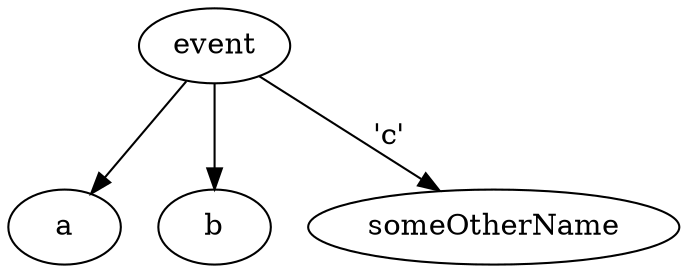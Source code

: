 // [[file:~/projects/raindance/modules/appflow/test/specs.org::*Graph][Graph:1]]
digraph event {
        event -> a
        event -> b
        event -> someOtherName [label="'c'"]
}
// Graph:1 ends here
